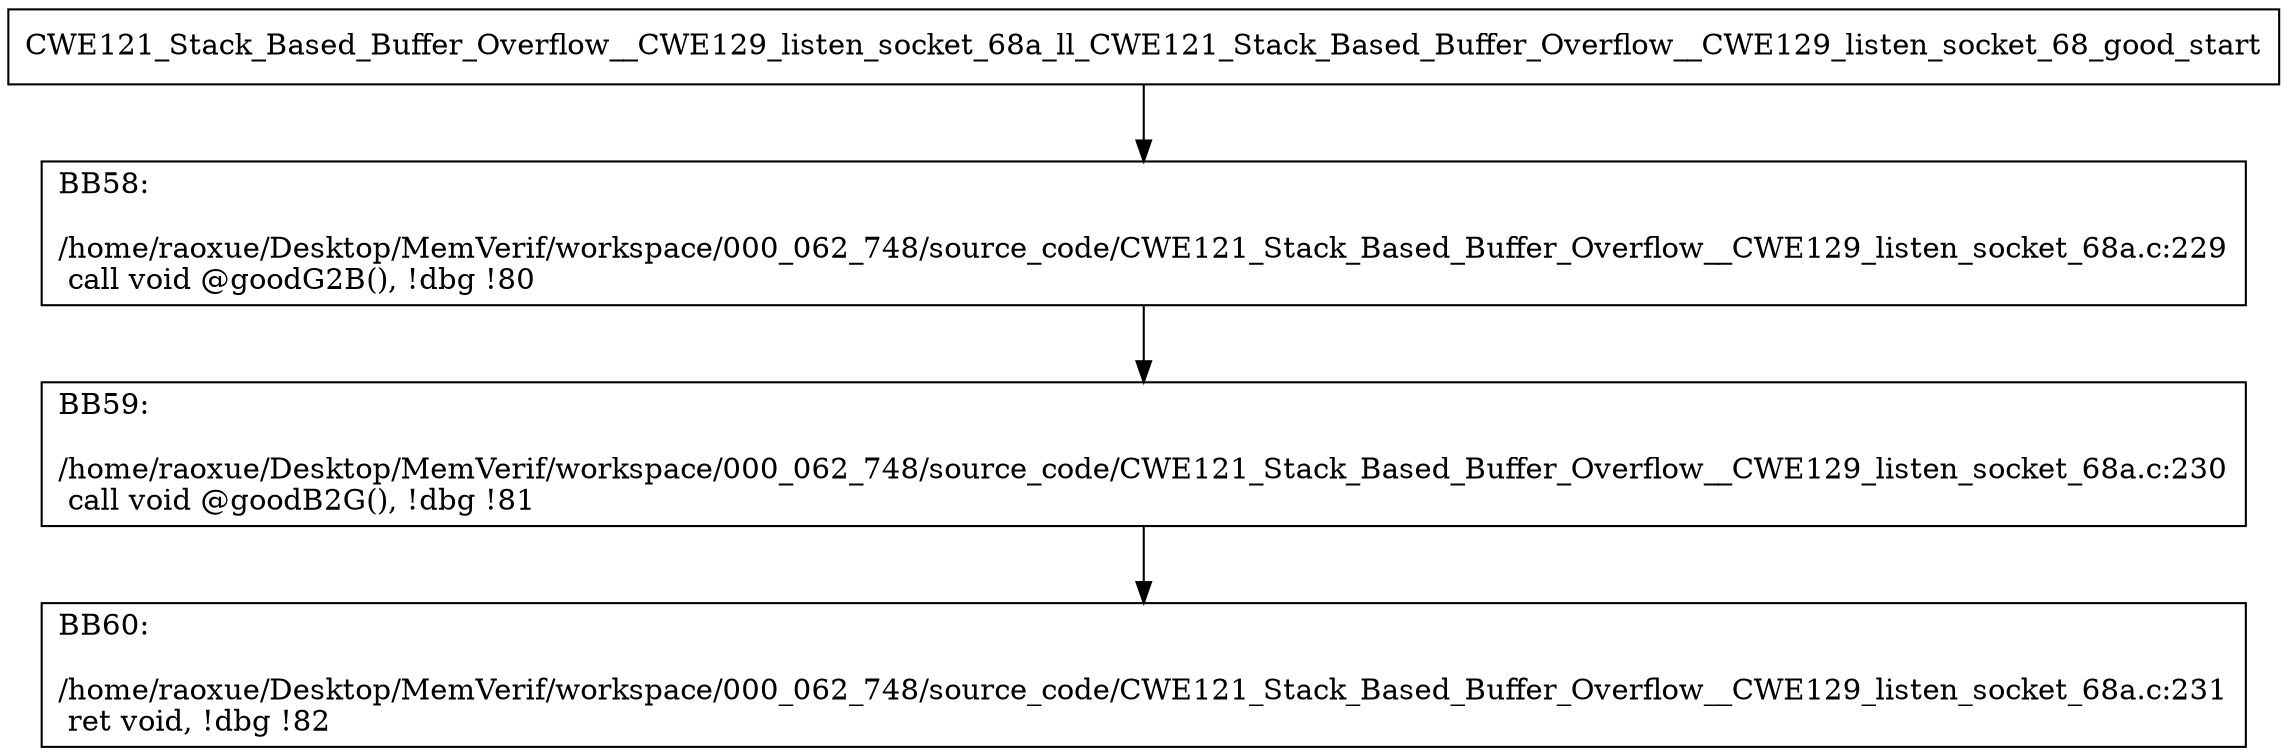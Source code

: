 digraph "CFG for'CWE121_Stack_Based_Buffer_Overflow__CWE129_listen_socket_68a_ll_CWE121_Stack_Based_Buffer_Overflow__CWE129_listen_socket_68_good' function" {
	BBCWE121_Stack_Based_Buffer_Overflow__CWE129_listen_socket_68a_ll_CWE121_Stack_Based_Buffer_Overflow__CWE129_listen_socket_68_good_start[shape=record,label="{CWE121_Stack_Based_Buffer_Overflow__CWE129_listen_socket_68a_ll_CWE121_Stack_Based_Buffer_Overflow__CWE129_listen_socket_68_good_start}"];
	BBCWE121_Stack_Based_Buffer_Overflow__CWE129_listen_socket_68a_ll_CWE121_Stack_Based_Buffer_Overflow__CWE129_listen_socket_68_good_start-> CWE121_Stack_Based_Buffer_Overflow__CWE129_listen_socket_68a_ll_CWE121_Stack_Based_Buffer_Overflow__CWE129_listen_socket_68_goodBB58;
	CWE121_Stack_Based_Buffer_Overflow__CWE129_listen_socket_68a_ll_CWE121_Stack_Based_Buffer_Overflow__CWE129_listen_socket_68_goodBB58 [shape=record, label="{BB58:\l\l/home/raoxue/Desktop/MemVerif/workspace/000_062_748/source_code/CWE121_Stack_Based_Buffer_Overflow__CWE129_listen_socket_68a.c:229\l
  call void @goodG2B(), !dbg !80\l
}"];
	CWE121_Stack_Based_Buffer_Overflow__CWE129_listen_socket_68a_ll_CWE121_Stack_Based_Buffer_Overflow__CWE129_listen_socket_68_goodBB58-> CWE121_Stack_Based_Buffer_Overflow__CWE129_listen_socket_68a_ll_CWE121_Stack_Based_Buffer_Overflow__CWE129_listen_socket_68_goodBB59;
	CWE121_Stack_Based_Buffer_Overflow__CWE129_listen_socket_68a_ll_CWE121_Stack_Based_Buffer_Overflow__CWE129_listen_socket_68_goodBB59 [shape=record, label="{BB59:\l\l/home/raoxue/Desktop/MemVerif/workspace/000_062_748/source_code/CWE121_Stack_Based_Buffer_Overflow__CWE129_listen_socket_68a.c:230\l
  call void @goodB2G(), !dbg !81\l
}"];
	CWE121_Stack_Based_Buffer_Overflow__CWE129_listen_socket_68a_ll_CWE121_Stack_Based_Buffer_Overflow__CWE129_listen_socket_68_goodBB59-> CWE121_Stack_Based_Buffer_Overflow__CWE129_listen_socket_68a_ll_CWE121_Stack_Based_Buffer_Overflow__CWE129_listen_socket_68_goodBB60;
	CWE121_Stack_Based_Buffer_Overflow__CWE129_listen_socket_68a_ll_CWE121_Stack_Based_Buffer_Overflow__CWE129_listen_socket_68_goodBB60 [shape=record, label="{BB60:\l\l/home/raoxue/Desktop/MemVerif/workspace/000_062_748/source_code/CWE121_Stack_Based_Buffer_Overflow__CWE129_listen_socket_68a.c:231\l
  ret void, !dbg !82\l
}"];
}
